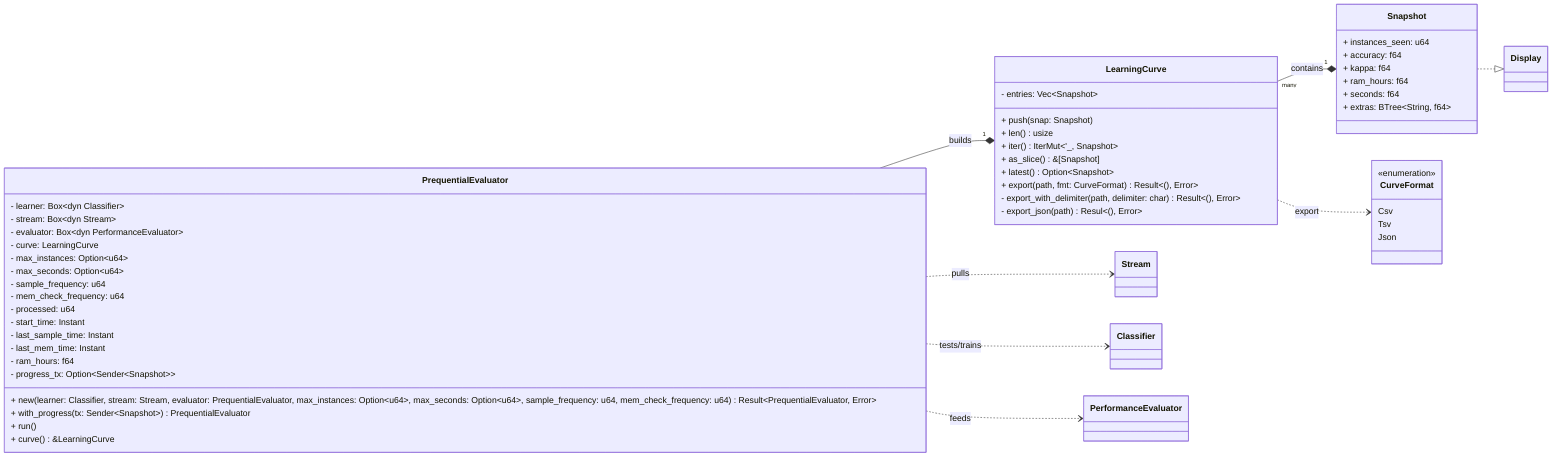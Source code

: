 classDiagram
direction LR 

  class Snapshot {
    + instances_seen: u64
    + accuracy: f64
    + kappa: f64
    + ram_hours: f64
    + seconds: f64
    + extras: BTree~String, f64~
  }
  Snapshot ..|> Display

  class LearningCurve {
    - entries: Vec~Snapshot~
    + push(snap: Snapshot)
    + len() usize
    + iter() IterMut~'_, Snapshot~
    + as_slice() &[Snapshot]
    + latest() Option~Snapshot~
    + export(path, fmt: CurveFormat) Result~&#40&#41, Error~
    - export_with_delimiter(path, delimiter: char) Result~&#40&#41, Error~
    - export_json(path) Resul~&#40&#41, Error~
  }

  class CurveFormat {
    <<enumeration>>
    Csv
    Tsv
    Json
  }

  class PrequentialEvaluator {
    - learner: Box~dyn Classifier~
    - stream:  Box~dyn Stream~
    - evaluator: Box~dyn PerformanceEvaluator~

    - curve: LearningCurve

    - max_instances: Option~u64~
    - max_seconds: Option~u64~
    - sample_frequency: u64
    - mem_check_frequency: u64

    - processed: u64
    - start_time: Instant
    - last_sample_time: Instant
    - last_mem_time: Instant
    - ram_hours: f64

    - progress_tx: Option~Sender~Snapshot~~

    + new(learner: Classifier, stream: Stream, evaluator: PrequentialEvaluator, max_instances: Option~u64~, max_seconds: Option~u64~, sample_frequency: u64, mem_check_frequency: u64) Result~PrequentialEvaluator, Error~
    + with_progress(tx: Sender~Snapshot~) PrequentialEvaluator
    + run()
    + curve() &LearningCurve
  }

  PrequentialEvaluator ..> Stream                : pulls
  PrequentialEvaluator ..> Classifier           : tests/trains
  PrequentialEvaluator ..> PerformanceEvaluator : feeds
  PrequentialEvaluator "1" --* "1" LearningCurve : builds
  LearningCurve "many" --* "1" Snapshot         : contains
  LearningCurve ..> CurveFormat                 : export